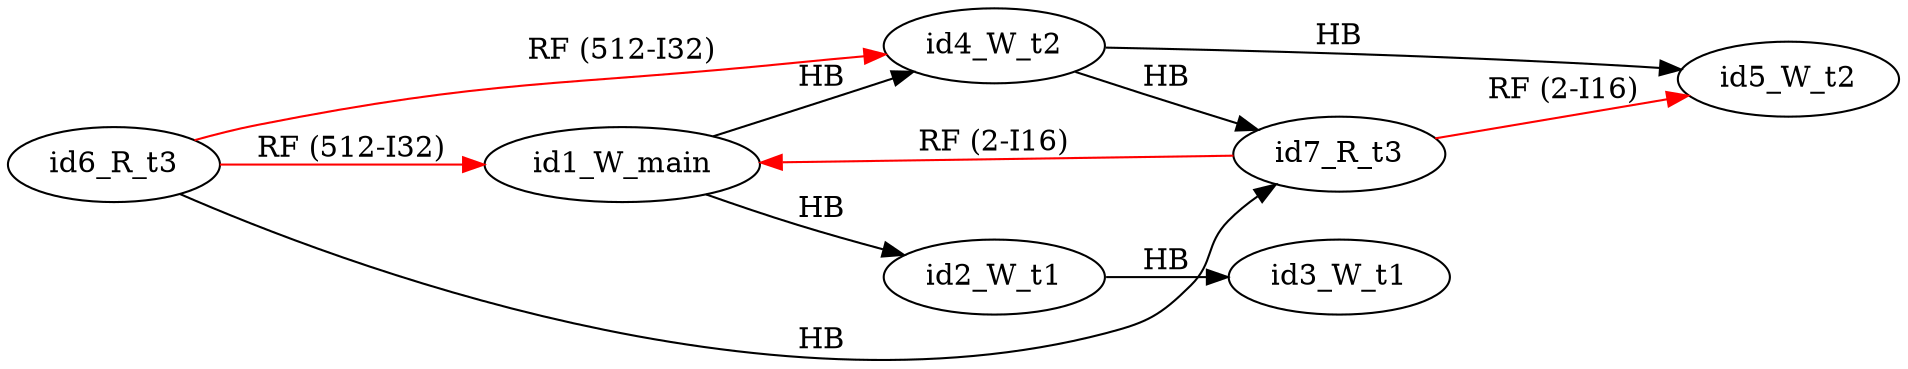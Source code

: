 digraph memory_model {
rankdir=LR;
splines=true; esep=0.5;
id6_R_t3 -> id1_W_main [label = "RF (512-I32)", color="red"];
id6_R_t3 -> id4_W_t2 [label = "RF (512-I32)", color="red"];
id7_R_t3 -> id1_W_main [label = "RF (2-I16)", color="red"];
id7_R_t3 -> id5_W_t2 [label = "RF (2-I16)", color="red"];
id2_W_t1 -> id3_W_t1 [label = "HB", color="black"];
id4_W_t2 -> id5_W_t2 [label = "HB", color="black"];
id6_R_t3 -> id7_R_t3 [label = "HB", color="black"];
id1_W_main -> id2_W_t1 [label = "HB", color="black"];
id1_W_main -> id4_W_t2 [label = "HB", color="black"];
id4_W_t2 -> id7_R_t3 [label = "HB", color="black"];
id1_W_main [pos="5.0,4!"]
id2_W_t1 [pos="0,2!"]
id3_W_t1 [pos="0,0!"]
id4_W_t2 [pos="5,2!"]
id5_W_t2 [pos="5,0!"]
id6_R_t3 [pos="10,2!"]
id7_R_t3 [pos="10,0!"]
}
